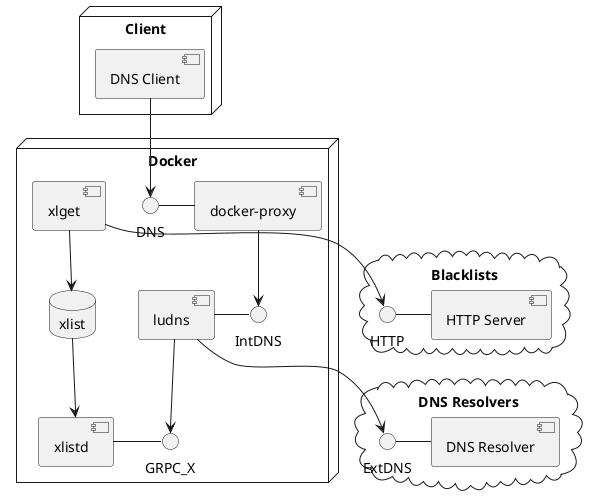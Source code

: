 @startuml

cloud "Blacklists" {
 [HTTP Server] -left- HTTP
}

cloud "DNS Resolvers" {
 [DNS Resolver] -left- ExtDNS
}

node "Docker" {
  database "xlist"

  [xlget] --> [xlist]
  [xlist] --> [xlistd]
  [xlget] --> HTTP
  [xlistd] - GRPC_X
  [ludns] --> GRPC_X
  [ludns] --> ExtDNS
  [ludns] - IntDNS

  [docker-proxy] --> IntDNS
  [docker-proxy] -left- DNS
}

node "Client" {
  [DNS Client] --> DNS
}

@enduml
